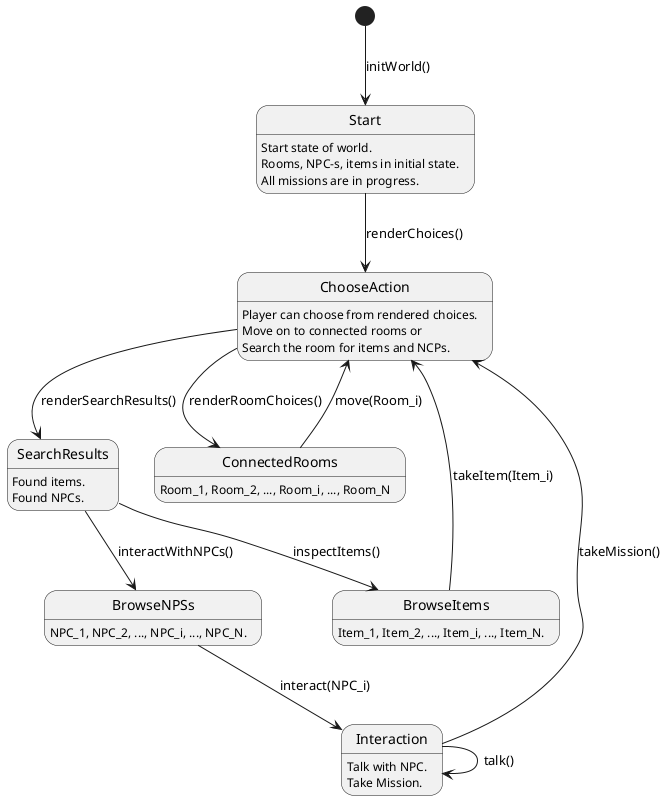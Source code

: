 @startuml State Machine

[*] --> Start : initWorld()
Start: Start state of world.
Start: Rooms, NPC-s, items in initial state.
Start: All missions are in progress.
Start --> ChooseAction: renderChoices()
ChooseAction: Player can choose from rendered choices.
ChooseAction: Move on to connected rooms or
ChooseAction: Search the room for items and NCPs.
ChooseAction --> SearchResults: renderSearchResults()
SearchResults: Found items.
SearchResults: Found NPCs.
SearchResults --> BrowseItems: inspectItems()
BrowseItems: Item_1, Item_2, ..., Item_i, ..., Item_N.
BrowseItems --> ChooseAction: takeItem(Item_i)
SearchResults --> BrowseNPSs: interactWithNPCs()
BrowseNPSs: NPC_1, NPC_2, ..., NPC_i, ..., NPC_N.
BrowseNPSs --> Interaction: interact(NPC_i) 
Interaction: Talk with NPC.
Interaction: Take Mission.
Interaction --> Interaction: talk()
Interaction --> ChooseAction: takeMission()
ChooseAction --> ConnectedRooms: renderRoomChoices()
ConnectedRooms: Room_1, Room_2, ..., Room_i, ..., Room_N 
ConnectedRooms -->ChooseAction: move(Room_i)